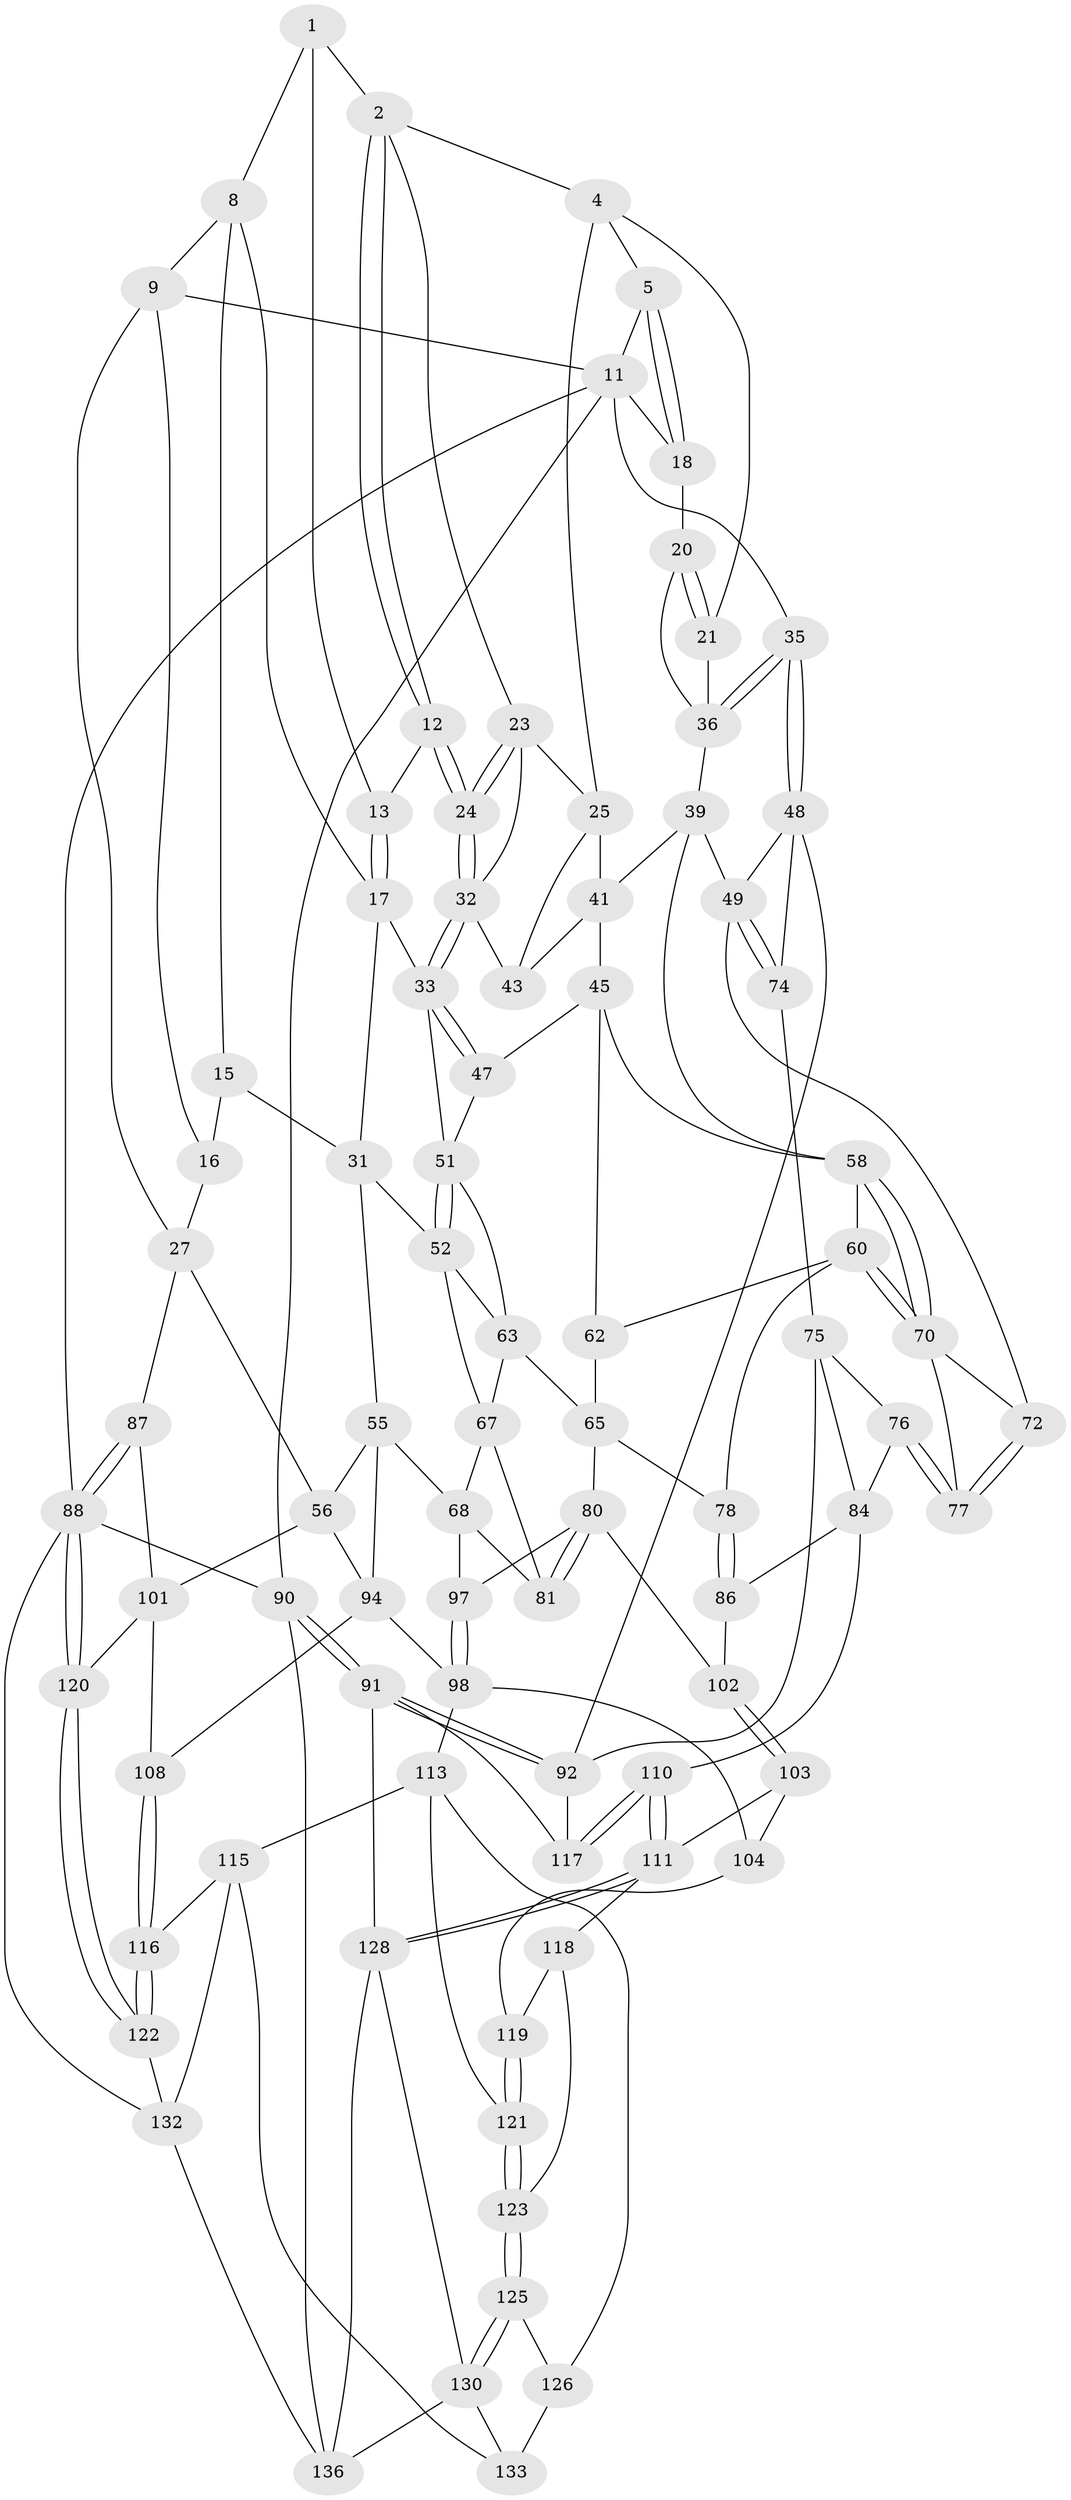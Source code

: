 // original degree distribution, {3: 0.014492753623188406, 4: 0.2318840579710145, 5: 0.5362318840579711, 6: 0.21739130434782608}
// Generated by graph-tools (version 1.1) at 2025/11/02/27/25 16:11:56]
// undirected, 85 vertices, 187 edges
graph export_dot {
graph [start="1"]
  node [color=gray90,style=filled];
  1 [pos="+0.33068184210863716+0",super="+7"];
  2 [pos="+0.4482932636196575+0.08087072584510517",super="+3"];
  4 [pos="+0.731436019743855+0",super="+22"];
  5 [pos="+0.7570385964556953+0",super="+6"];
  8 [pos="+0.25748466698008854+0.08970065786350671",super="+14"];
  9 [pos="+0.23118142508905282+0.0979103993822802",super="+10"];
  11 [pos="+0+0",super="+19"];
  12 [pos="+0.453742919502964+0.12410910984975063"];
  13 [pos="+0.3501226233755774+0.15338793103691875"];
  15 [pos="+0.23289949656859418+0.17980052434685348",super="+29"];
  16 [pos="+0.1953387095862163+0.15869449551760262",super="+28"];
  17 [pos="+0.3475601898991376+0.16051297179462085",super="+30"];
  18 [pos="+0.9994598184511729+0"];
  20 [pos="+0.8394512820797134+0.17898171942362837"];
  21 [pos="+0.8189082883069124+0.2020070198594228"];
  23 [pos="+0.6032783523585904+0.1314843188931017",super="+26"];
  24 [pos="+0.5496600298702125+0.19347226745062693"];
  25 [pos="+0.7535128984161271+0.2187350605551101",super="+42"];
  27 [pos="+0+0.17427330308489195",super="+57"];
  31 [pos="+0.28763078131109504+0.28515919919747484",super="+53"];
  32 [pos="+0.5491652572885465+0.1996091942103743",super="+38"];
  33 [pos="+0.5241583833622385+0.2544465167650138",super="+34"];
  35 [pos="+1+0.22509774170195293"];
  36 [pos="+0.9010835047696677+0.21930257909514272",super="+37"];
  39 [pos="+0.8691367273653959+0.3804898208007872",super="+40"];
  41 [pos="+0.7585274113650752+0.2898511761578142",super="+44"];
  43 [pos="+0.6651349010720982+0.2754918980135733"];
  45 [pos="+0.6724785457772848+0.34494908348014136",super="+46"];
  47 [pos="+0.5444879728876579+0.33435632255222886"];
  48 [pos="+1+0.3113277180436528",super="+93"];
  49 [pos="+0.8875011885550289+0.3832336195105923",super="+50"];
  51 [pos="+0.40623175925846644+0.3580803115416193",super="+54"];
  52 [pos="+0.38817005132178184+0.38647987409785967",super="+64"];
  55 [pos="+0.23537623375803782+0.3645827097419336",super="+69"];
  56 [pos="+0.025904968167235004+0.3720477547000948",super="+95"];
  58 [pos="+0.7462480611764445+0.39879546108671887",super="+59"];
  60 [pos="+0.6349013221213327+0.4945825056255916",super="+61"];
  62 [pos="+0.5754819761256852+0.4402988445514636"];
  63 [pos="+0.4398154648480277+0.42072438037451737",super="+66"];
  65 [pos="+0.48280043964302594+0.46678879137271906",super="+79"];
  67 [pos="+0.3443137903593885+0.4762364430461691",super="+71"];
  68 [pos="+0.28985975671388886+0.48692067269429307",super="+96"];
  70 [pos="+0.7034028975449086+0.48668500776345075",super="+73"];
  72 [pos="+0.8497317986046894+0.43246231289471854"];
  74 [pos="+0.9427502650809921+0.5768625894024698"];
  75 [pos="+0.91962064304365+0.5882132668210357",super="+106"];
  76 [pos="+0.8529821416022673+0.5664330377842969",super="+83"];
  77 [pos="+0.8443896488692908+0.5441538617244447",super="+82"];
  78 [pos="+0.6140932732919702+0.5196947852150948"];
  80 [pos="+0.44253956225802693+0.5609479896549219",super="+100"];
  81 [pos="+0.4297286413490557+0.5219489933181729"];
  84 [pos="+0.7194105940990725+0.7058039871171916",super="+85"];
  86 [pos="+0.6120781156251989+0.5972101217490379"];
  87 [pos="+0+0.5199528013428176"];
  88 [pos="+0+0.8353048711208391",super="+89"];
  90 [pos="+1+1"];
  91 [pos="+1+1",super="+124"];
  92 [pos="+1+0.6385719942494161",super="+107"];
  94 [pos="+0.23108604194218563+0.567722966178762",super="+99"];
  97 [pos="+0.3621341469665254+0.601254471001096"];
  98 [pos="+0.31678490693021644+0.6540591893855203",super="+105"];
  101 [pos="+0.0831730078901396+0.6248358126138013",super="+109"];
  102 [pos="+0.4794475402609301+0.6128561434450177"];
  103 [pos="+0.460725949450483+0.6660336273536277"];
  104 [pos="+0.4185307823103094+0.6996216243426694"];
  108 [pos="+0.1293397754172595+0.722078128288632"];
  110 [pos="+0.6898943921017301+0.7888386922106018"];
  111 [pos="+0.6747931262054118+0.8194454119900407",super="+112"];
  113 [pos="+0.32619384119498446+0.754628064037037",super="+114"];
  115 [pos="+0.2147010967067378+0.8040307557663233",super="+131"];
  116 [pos="+0.19715316160083748+0.8005158660459785"];
  117 [pos="+0.9159967665340911+0.7785610419649269"];
  118 [pos="+0.5126665143728018+0.7860826349883601"];
  119 [pos="+0.4734626218434986+0.771607206995127"];
  120 [pos="+0+0.8288200488890591"];
  121 [pos="+0.4034991486368037+0.8187958011172957"];
  122 [pos="+0.10846095847329783+0.9094821524657695"];
  123 [pos="+0.4172238586856521+0.8492884541926354"];
  125 [pos="+0.43241084208522296+0.9125745515454722"];
  126 [pos="+0.3195230995509475+0.9243305077496651",super="+127"];
  128 [pos="+0.6678087446612729+0.9972561838156261",super="+129"];
  130 [pos="+0.5631137916291054+0.9879455371492037",super="+135"];
  132 [pos="+0.148713818536896+1",super="+137"];
  133 [pos="+0.20887321213195792+0.9539342057522481",super="+134"];
  136 [pos="+0.28412820773874287+1",super="+138"];
  1 -- 2;
  1 -- 8;
  1 -- 13;
  2 -- 12;
  2 -- 12;
  2 -- 4;
  2 -- 23;
  4 -- 5;
  4 -- 25;
  4 -- 21;
  5 -- 18;
  5 -- 18;
  5 -- 11;
  8 -- 9;
  8 -- 17;
  8 -- 15;
  9 -- 16;
  9 -- 11;
  9 -- 27;
  11 -- 35;
  11 -- 18;
  11 -- 90;
  11 -- 88;
  12 -- 13;
  12 -- 24;
  12 -- 24;
  13 -- 17;
  13 -- 17;
  15 -- 16 [weight=2];
  15 -- 31;
  16 -- 27;
  17 -- 31;
  17 -- 33;
  18 -- 20;
  20 -- 21;
  20 -- 21;
  20 -- 36;
  21 -- 36;
  23 -- 24;
  23 -- 24;
  23 -- 25;
  23 -- 32;
  24 -- 32;
  24 -- 32;
  25 -- 43;
  25 -- 41;
  27 -- 56;
  27 -- 87;
  31 -- 52;
  31 -- 55;
  32 -- 33;
  32 -- 33;
  32 -- 43;
  33 -- 47;
  33 -- 47;
  33 -- 51;
  35 -- 36;
  35 -- 36;
  35 -- 48;
  35 -- 48;
  36 -- 39;
  39 -- 49;
  39 -- 41;
  39 -- 58;
  41 -- 43;
  41 -- 45;
  45 -- 62;
  45 -- 47;
  45 -- 58;
  47 -- 51;
  48 -- 49;
  48 -- 74;
  48 -- 92;
  49 -- 74;
  49 -- 74;
  49 -- 72;
  51 -- 52;
  51 -- 52;
  51 -- 63;
  52 -- 67;
  52 -- 63;
  55 -- 56;
  55 -- 68;
  55 -- 94;
  56 -- 101;
  56 -- 94;
  58 -- 70;
  58 -- 70;
  58 -- 60;
  60 -- 70;
  60 -- 70;
  60 -- 62;
  60 -- 78;
  62 -- 65;
  63 -- 65;
  63 -- 67;
  65 -- 80;
  65 -- 78;
  67 -- 68;
  67 -- 81;
  68 -- 81;
  68 -- 97;
  70 -- 72;
  70 -- 77;
  72 -- 77;
  72 -- 77;
  74 -- 75;
  75 -- 76;
  75 -- 84;
  75 -- 92;
  76 -- 77 [weight=2];
  76 -- 77;
  76 -- 84;
  78 -- 86;
  78 -- 86;
  80 -- 81;
  80 -- 81;
  80 -- 97;
  80 -- 102;
  84 -- 86;
  84 -- 110;
  86 -- 102;
  87 -- 88;
  87 -- 88;
  87 -- 101;
  88 -- 120;
  88 -- 120;
  88 -- 90;
  88 -- 132;
  90 -- 91;
  90 -- 91;
  90 -- 136;
  91 -- 92;
  91 -- 92;
  91 -- 128;
  91 -- 117;
  92 -- 117;
  94 -- 98;
  94 -- 108;
  97 -- 98;
  97 -- 98;
  98 -- 104;
  98 -- 113;
  101 -- 120;
  101 -- 108;
  102 -- 103;
  102 -- 103;
  103 -- 104;
  103 -- 111;
  104 -- 119;
  108 -- 116;
  108 -- 116;
  110 -- 111;
  110 -- 111;
  110 -- 117;
  110 -- 117;
  111 -- 128;
  111 -- 128;
  111 -- 118;
  113 -- 121;
  113 -- 115;
  113 -- 126;
  115 -- 116;
  115 -- 132;
  115 -- 133;
  116 -- 122;
  116 -- 122;
  118 -- 119;
  118 -- 123;
  119 -- 121;
  119 -- 121;
  120 -- 122;
  120 -- 122;
  121 -- 123;
  121 -- 123;
  122 -- 132;
  123 -- 125;
  123 -- 125;
  125 -- 126;
  125 -- 130;
  125 -- 130;
  126 -- 133 [weight=2];
  128 -- 130;
  128 -- 136;
  130 -- 136;
  130 -- 133;
  132 -- 136;
}
